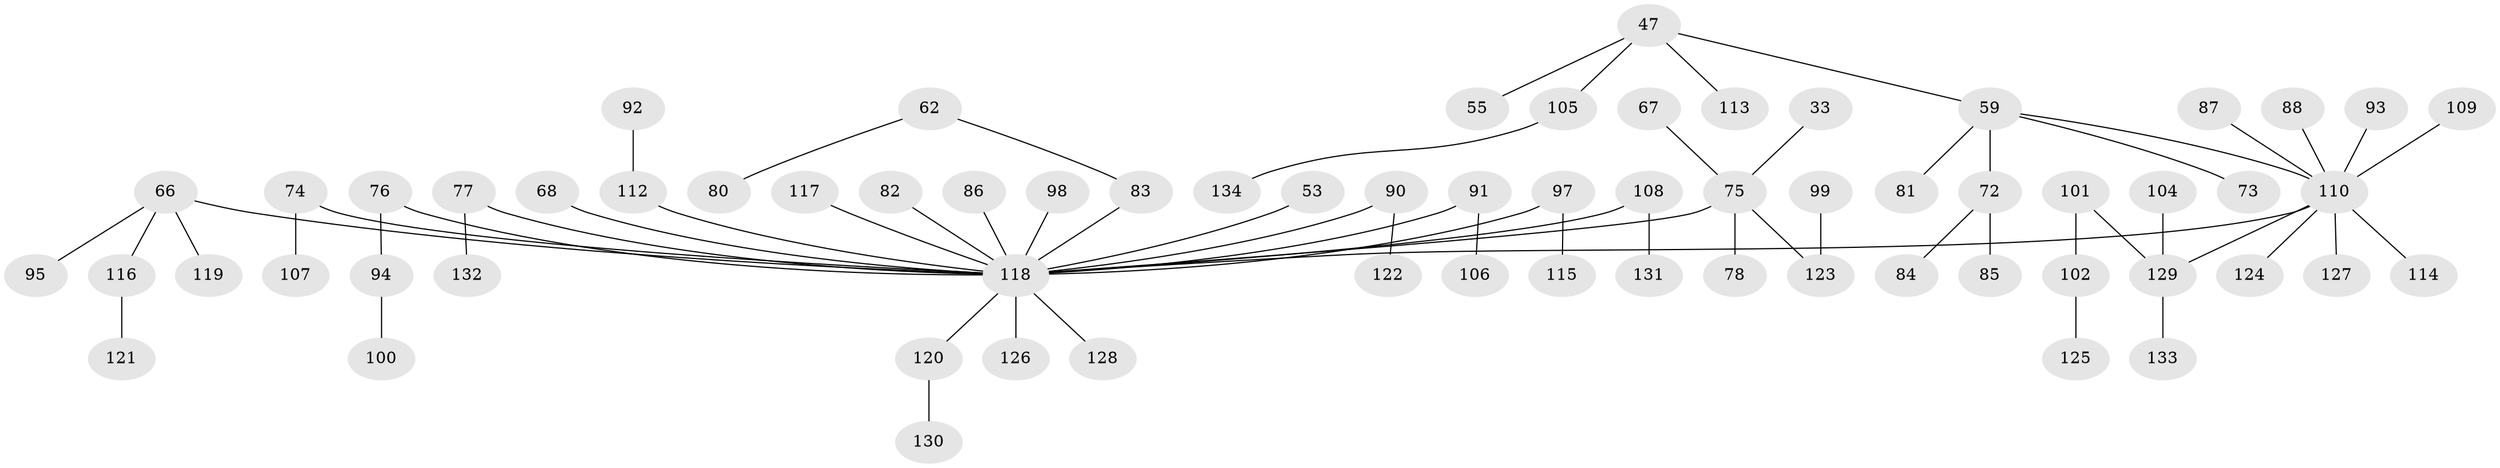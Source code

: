 // original degree distribution, {8: 0.007462686567164179, 4: 0.03731343283582089, 5: 0.05223880597014925, 3: 0.1417910447761194, 7: 0.007462686567164179, 2: 0.2835820895522388, 1: 0.4701492537313433}
// Generated by graph-tools (version 1.1) at 2025/53/03/09/25 04:53:41]
// undirected, 67 vertices, 66 edges
graph export_dot {
graph [start="1"]
  node [color=gray90,style=filled];
  33;
  47;
  53;
  55;
  59 [super="+44"];
  62;
  66;
  67;
  68;
  72;
  73;
  74;
  75 [super="+38+27"];
  76 [super="+52"];
  77;
  78;
  80;
  81;
  82;
  83 [super="+46"];
  84;
  85;
  86;
  87;
  88;
  90;
  91;
  92;
  93 [super="+30"];
  94;
  95;
  97;
  98;
  99;
  100;
  101;
  102;
  104;
  105;
  106;
  107;
  108;
  109;
  110 [super="+69+89+58+79+57"];
  112 [super="+43"];
  113;
  114;
  115;
  116;
  117;
  118 [super="+35+96+29+56+32+45+64+49+50"];
  119;
  120 [super="+48+65+103+111"];
  121;
  122;
  123 [super="+70"];
  124;
  125;
  126;
  127;
  128;
  129 [super="+60"];
  130;
  131;
  132;
  133;
  134;
  33 -- 75;
  47 -- 55;
  47 -- 105;
  47 -- 113;
  47 -- 59;
  53 -- 118;
  59 -- 73;
  59 -- 81;
  59 -- 72;
  59 -- 110;
  62 -- 80;
  62 -- 83;
  66 -- 95;
  66 -- 116;
  66 -- 119;
  66 -- 118;
  67 -- 75;
  68 -- 118;
  72 -- 84;
  72 -- 85;
  74 -- 107;
  74 -- 118;
  75 -- 78;
  75 -- 118;
  75 -- 123;
  76 -- 94;
  76 -- 118;
  77 -- 132;
  77 -- 118;
  82 -- 118;
  83 -- 118;
  86 -- 118;
  87 -- 110;
  88 -- 110;
  90 -- 122;
  90 -- 118;
  91 -- 106;
  91 -- 118;
  92 -- 112;
  93 -- 110;
  94 -- 100;
  97 -- 115;
  97 -- 118;
  98 -- 118;
  99 -- 123;
  101 -- 102;
  101 -- 129;
  102 -- 125;
  104 -- 129;
  105 -- 134;
  108 -- 131;
  108 -- 118;
  109 -- 110;
  110 -- 129;
  110 -- 114;
  110 -- 118;
  110 -- 124;
  110 -- 127;
  112 -- 118;
  116 -- 121;
  117 -- 118;
  118 -- 126;
  118 -- 120;
  118 -- 128;
  120 -- 130;
  129 -- 133;
}

